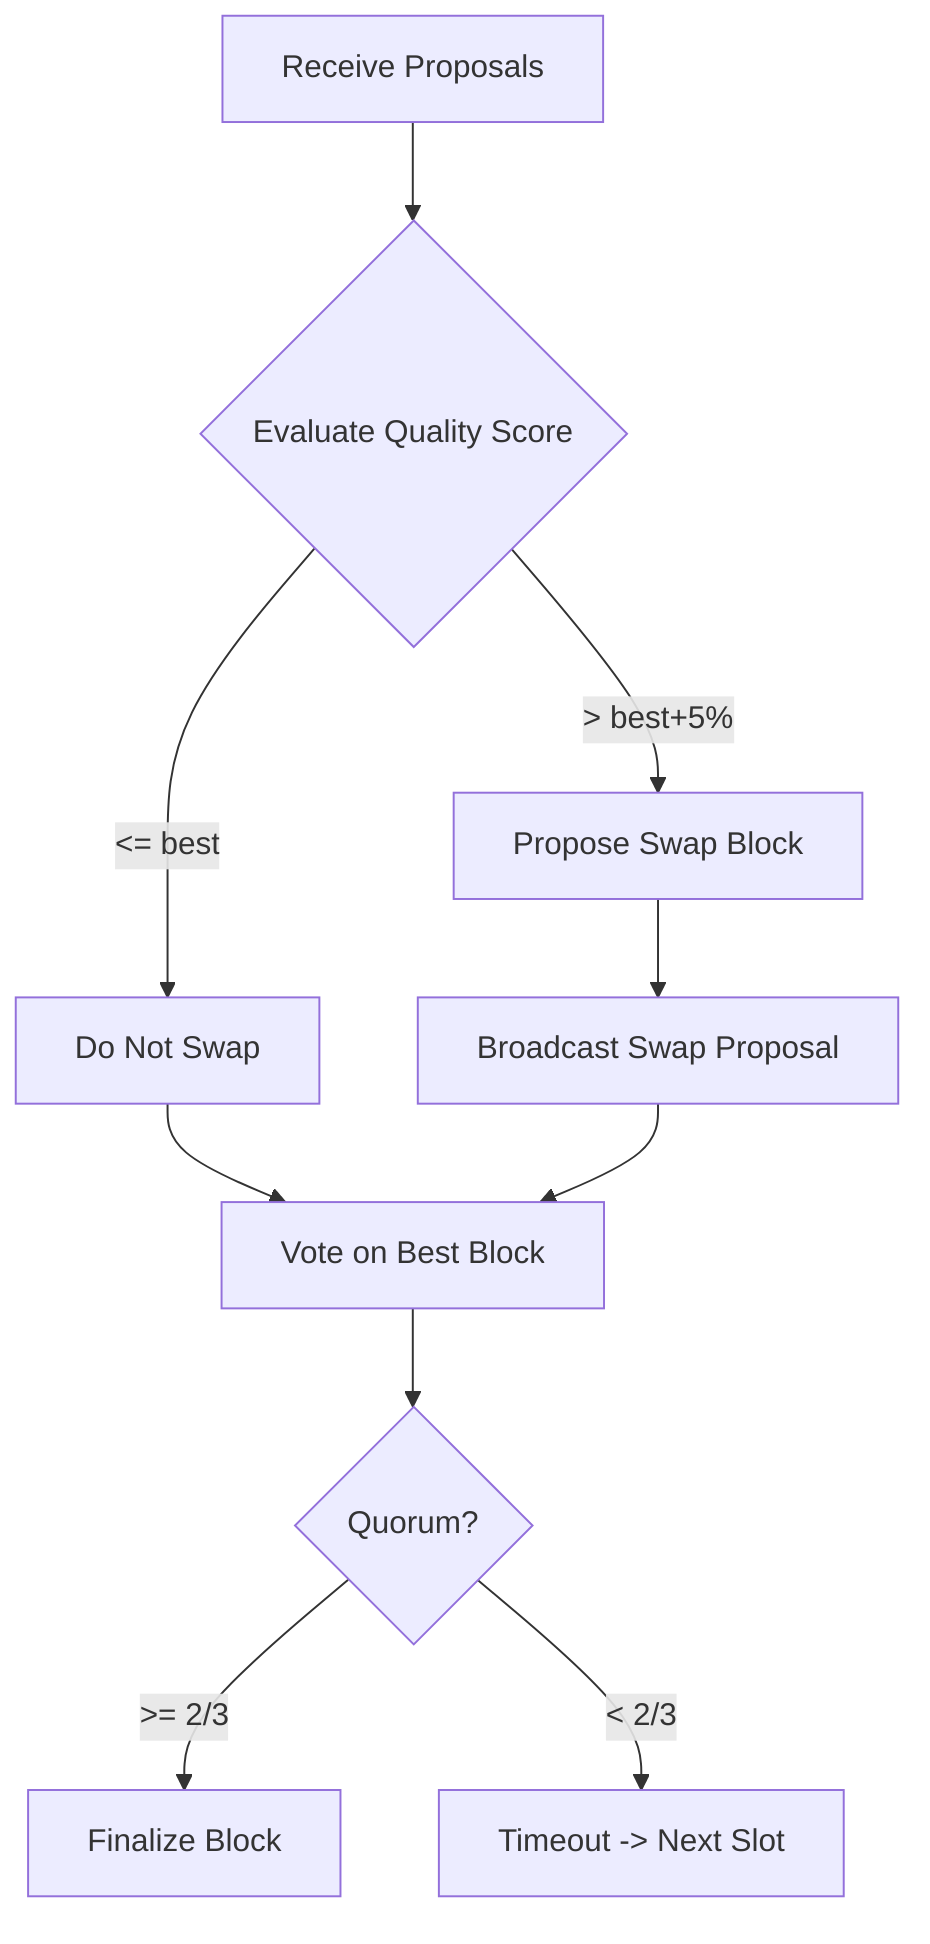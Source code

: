 flowchart TD
  A[Receive Proposals] --> B{Evaluate Quality Score}
  B -->|> best+5%| C[Propose Swap Block]
  B -->|<= best| D[Do Not Swap]
  C --> E[Broadcast Swap Proposal]
  D --> F[Vote on Best Block]
  E --> F
  F --> G{Quorum?}
  G -->|>= 2/3| H[Finalize Block]
  G -->|< 2/3| I[Timeout -> Next Slot]